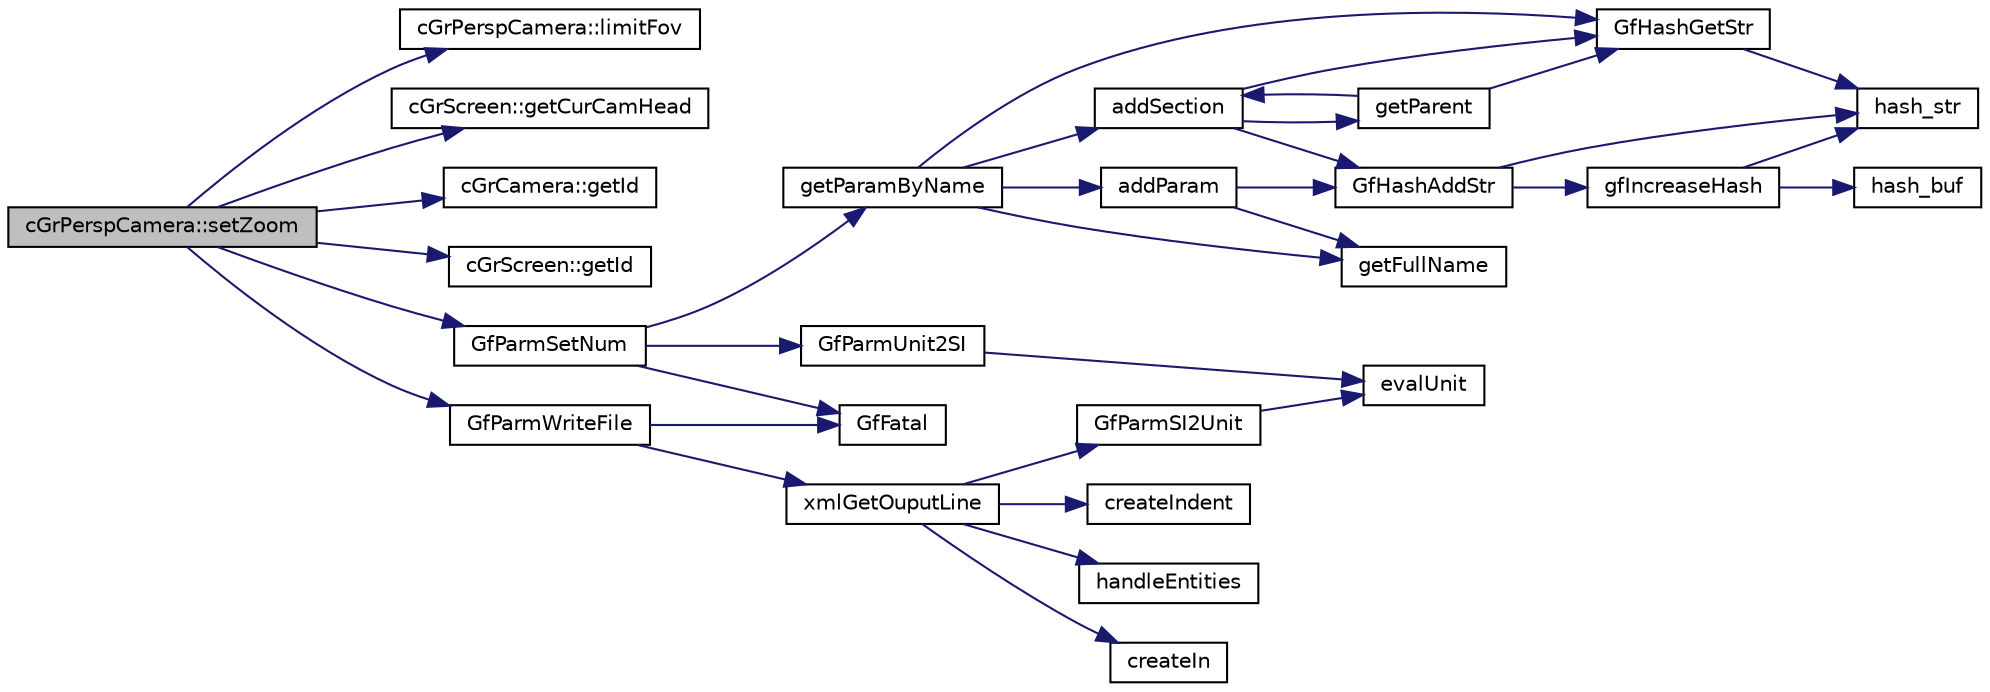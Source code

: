 digraph "cGrPerspCamera::setZoom"
{
  edge [fontname="Helvetica",fontsize="10",labelfontname="Helvetica",labelfontsize="10"];
  node [fontname="Helvetica",fontsize="10",shape=record];
  rankdir="LR";
  Node1 [label="cGrPerspCamera::setZoom",height=0.2,width=0.4,color="black", fillcolor="grey75", style="filled", fontcolor="black"];
  Node1 -> Node2 [color="midnightblue",fontsize="10",style="solid",fontname="Helvetica"];
  Node2 [label="cGrPerspCamera::limitFov",height=0.2,width=0.4,color="black", fillcolor="white", style="filled",URL="$classc_gr_persp_camera.html#a70c0191610851aee37de329253fecabe"];
  Node1 -> Node3 [color="midnightblue",fontsize="10",style="solid",fontname="Helvetica"];
  Node3 [label="cGrScreen::getCurCamHead",height=0.2,width=0.4,color="black", fillcolor="white", style="filled",URL="$classc_gr_screen.html#ad02876b341f8d72ff528da6708146c76"];
  Node1 -> Node4 [color="midnightblue",fontsize="10",style="solid",fontname="Helvetica"];
  Node4 [label="cGrCamera::getId",height=0.2,width=0.4,color="black", fillcolor="white", style="filled",URL="$classc_gr_camera.html#a460f02feb846382de7d91b7da6bf6ca3"];
  Node1 -> Node5 [color="midnightblue",fontsize="10",style="solid",fontname="Helvetica"];
  Node5 [label="cGrScreen::getId",height=0.2,width=0.4,color="black", fillcolor="white", style="filled",URL="$classc_gr_screen.html#a6bfc4776028e33c8dacf7d915c1b9986"];
  Node1 -> Node6 [color="midnightblue",fontsize="10",style="solid",fontname="Helvetica"];
  Node6 [label="GfParmSetNum",height=0.2,width=0.4,color="black", fillcolor="white", style="filled",URL="$group__paramsdata.html#gaeffbd4db596ae3239a35d7fbd3f442fa",tooltip="Set a numerical parameter in the parameter set handle. "];
  Node6 -> Node7 [color="midnightblue",fontsize="10",style="solid",fontname="Helvetica"];
  Node7 [label="GfFatal",height=0.2,width=0.4,color="black", fillcolor="white", style="filled",URL="$tgf_8h.html#a927c58e55400ef72e0e54548b26f973d"];
  Node6 -> Node8 [color="midnightblue",fontsize="10",style="solid",fontname="Helvetica"];
  Node8 [label="getParamByName",height=0.2,width=0.4,color="black", fillcolor="white", style="filled",URL="$group__paramshelper.html#gad76ca407ee6b618e69f80c80aa319d63",tooltip="Helper function to get (or create) a parameter by name. "];
  Node8 -> Node9 [color="midnightblue",fontsize="10",style="solid",fontname="Helvetica"];
  Node9 [label="getFullName",height=0.2,width=0.4,color="black", fillcolor="white", style="filled",URL="$group__paramshelper.html#gaf12253922391ef1139cd12f2a0ffa5ea",tooltip="Helper function to get the full name of a parameter (full name: \"sectionName/paramName\"). "];
  Node8 -> Node10 [color="midnightblue",fontsize="10",style="solid",fontname="Helvetica"];
  Node10 [label="GfHashGetStr",height=0.2,width=0.4,color="black", fillcolor="white", style="filled",URL="$group__hash.html#ga4e47f57400b95ab9b6fe918c123fdb26",tooltip="Get the user data associated with a string key. "];
  Node10 -> Node11 [color="midnightblue",fontsize="10",style="solid",fontname="Helvetica"];
  Node11 [label="hash_str",height=0.2,width=0.4,color="black", fillcolor="white", style="filled",URL="$hash_8cpp.html#a54816daefc845f0b3ade33c7243c6b71"];
  Node8 -> Node12 [color="midnightblue",fontsize="10",style="solid",fontname="Helvetica"];
  Node12 [label="addSection",height=0.2,width=0.4,color="black", fillcolor="white", style="filled",URL="$group__paramshelper.html#ga56946944d68598d938e65db86ce1221f",tooltip="Helper function to add a section to a parameter set. "];
  Node12 -> Node10 [color="midnightblue",fontsize="10",style="solid",fontname="Helvetica"];
  Node12 -> Node13 [color="midnightblue",fontsize="10",style="solid",fontname="Helvetica"];
  Node13 [label="getParent",height=0.2,width=0.4,color="black", fillcolor="white", style="filled",URL="$group__paramshelper.html#ga6d2007ad14ed22efb2237f09c9c2649a",tooltip="Helper function to get (or create if not found) parent section of section given in sectionName..."];
  Node13 -> Node10 [color="midnightblue",fontsize="10",style="solid",fontname="Helvetica"];
  Node13 -> Node12 [color="midnightblue",fontsize="10",style="solid",fontname="Helvetica"];
  Node12 -> Node14 [color="midnightblue",fontsize="10",style="solid",fontname="Helvetica"];
  Node14 [label="GfHashAddStr",height=0.2,width=0.4,color="black", fillcolor="white", style="filled",URL="$group__hash.html#gaa7a49ed4d630a0a86a829bd8f77f75f6",tooltip="Add an element with a string key to a hash table. "];
  Node14 -> Node15 [color="midnightblue",fontsize="10",style="solid",fontname="Helvetica"];
  Node15 [label="gfIncreaseHash",height=0.2,width=0.4,color="black", fillcolor="white", style="filled",URL="$hash_8cpp.html#a7089850595ee0480361e87214ffc7832",tooltip="Double the size of the hash table. "];
  Node15 -> Node11 [color="midnightblue",fontsize="10",style="solid",fontname="Helvetica"];
  Node15 -> Node16 [color="midnightblue",fontsize="10",style="solid",fontname="Helvetica"];
  Node16 [label="hash_buf",height=0.2,width=0.4,color="black", fillcolor="white", style="filled",URL="$hash_8cpp.html#aa16fb46e5085f561f005052d0e348c0e"];
  Node14 -> Node11 [color="midnightblue",fontsize="10",style="solid",fontname="Helvetica"];
  Node8 -> Node17 [color="midnightblue",fontsize="10",style="solid",fontname="Helvetica"];
  Node17 [label="addParam",height=0.2,width=0.4,color="black", fillcolor="white", style="filled",URL="$group__paramshelper.html#gaf202744654cbc648b47479f30ccc3a8c",tooltip="Helper function to add parameter, does not check for duplicated name. "];
  Node17 -> Node9 [color="midnightblue",fontsize="10",style="solid",fontname="Helvetica"];
  Node17 -> Node14 [color="midnightblue",fontsize="10",style="solid",fontname="Helvetica"];
  Node6 -> Node18 [color="midnightblue",fontsize="10",style="solid",fontname="Helvetica"];
  Node18 [label="GfParmUnit2SI",height=0.2,width=0.4,color="black", fillcolor="white", style="filled",URL="$group__paramsdata.html#ga86ff634469b4c8640498bc574735a398",tooltip="Convert a value given in unit to SI. "];
  Node18 -> Node19 [color="midnightblue",fontsize="10",style="solid",fontname="Helvetica"];
  Node19 [label="evalUnit",height=0.2,width=0.4,color="black", fillcolor="white", style="filled",URL="$group__paramshelper.html#ga939d9b995855a1e99d2ed2591692c71d",tooltip="Support function to multiply or divide dest with unit conversion factor. "];
  Node1 -> Node20 [color="midnightblue",fontsize="10",style="solid",fontname="Helvetica"];
  Node20 [label="GfParmWriteFile",height=0.2,width=0.4,color="black", fillcolor="white", style="filled",URL="$group__paramsfile.html#ga74959dceaa06d202a6695e13a364b19a",tooltip="Write parameter set into file. "];
  Node20 -> Node7 [color="midnightblue",fontsize="10",style="solid",fontname="Helvetica"];
  Node20 -> Node21 [color="midnightblue",fontsize="10",style="solid",fontname="Helvetica"];
  Node21 [label="xmlGetOuputLine",height=0.2,width=0.4,color="black", fillcolor="white", style="filled",URL="$group__paramshelper.html#ga3d522dd29c83c2d11f9ae4c92f79a1d0",tooltip="Helper function to output one line of XML generated from the given parameter set. ..."];
  Node21 -> Node22 [color="midnightblue",fontsize="10",style="solid",fontname="Helvetica"];
  Node22 [label="createIndent",height=0.2,width=0.4,color="black", fillcolor="white", style="filled",URL="$group__paramshelper.html#gad83a5dcef14d92f564927660cd36cc5b",tooltip="Helper function for indentation in the XML. "];
  Node21 -> Node23 [color="midnightblue",fontsize="10",style="solid",fontname="Helvetica"];
  Node23 [label="handleEntities",height=0.2,width=0.4,color="black", fillcolor="white", style="filled",URL="$group__paramshelper.html#ga5871f6333f827d46c3d5010580ea9792",tooltip="Helper function to convert the input line given in val into proper XML notation, the output goes into..."];
  Node21 -> Node24 [color="midnightblue",fontsize="10",style="solid",fontname="Helvetica"];
  Node24 [label="createIn",height=0.2,width=0.4,color="black", fillcolor="white", style="filled",URL="$group__paramshelper.html#gabb6dae7abf824edc62481895e1b98c89",tooltip="Helper function to support the serialization into the XML of the \"within\" attribute. "];
  Node21 -> Node25 [color="midnightblue",fontsize="10",style="solid",fontname="Helvetica"];
  Node25 [label="GfParmSI2Unit",height=0.2,width=0.4,color="black", fillcolor="white", style="filled",URL="$group__paramsdata.html#gab24de0cda7e3f9a5ea42be6dd7592a38",tooltip="Convert a value from SI to given unit. "];
  Node25 -> Node19 [color="midnightblue",fontsize="10",style="solid",fontname="Helvetica"];
}
